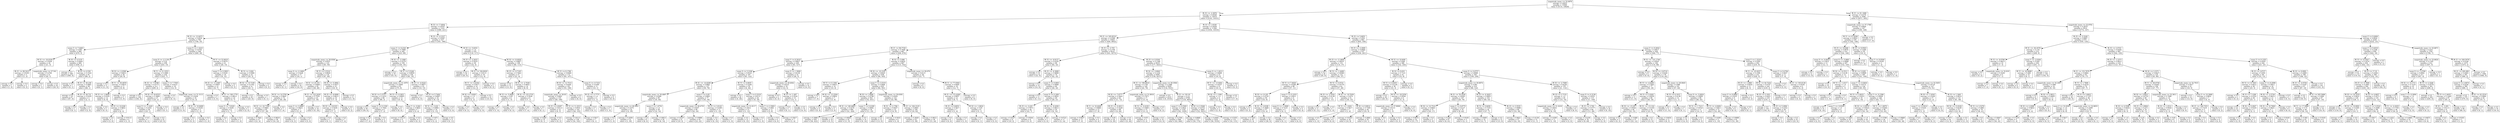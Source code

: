 digraph Tree {
node [shape=box] ;
0 [label="magnitude_mean <= 32.0876\nentropy = 0.9053\nsamples = 15940\nvalue = [5114, 10826]"] ;
1 [label="fft Z2 <= -2.3876\nentropy = 0.6556\nsamples = 12674\nvalue = [2143, 10531]"] ;
0 -> 1 [labeldistance=2.5, labelangle=45, headlabel="True"] ;
2 [label="fft Z2 <= -7.4844\nentropy = 0.6547\nsamples = 1310\nvalue = [1089, 221]"] ;
1 -> 2 ;
3 [label="fft Z2 <= -12.6472\nentropy = 0.2634\nsamples = 783\nvalue = [748, 35]"] ;
2 -> 3 ;
4 [label="mean Z <= 7.4483\nentropy = 0.083\nsamples = 484\nvalue = [479, 5]"] ;
3 -> 4 ;
5 [label="fft Y2 <= -16.0339\nentropy = 0.5436\nsamples = 24\nvalue = [21, 3]"] ;
4 -> 5 ;
6 [label="fft Z1 <= 89.5415\nentropy = 0.9183\nsamples = 3\nvalue = [1, 2]"] ;
5 -> 6 ;
7 [label="entropy = 0.0\nsamples = 1\nvalue = [1, 0]"] ;
6 -> 7 ;
8 [label="entropy = 0.0\nsamples = 2\nvalue = [0, 2]"] ;
6 -> 8 ;
9 [label="magnitude_mean <= 27.541\nentropy = 0.2762\nsamples = 21\nvalue = [20, 1]"] ;
5 -> 9 ;
10 [label="entropy = 0.0\nsamples = 1\nvalue = [0, 1]"] ;
9 -> 10 ;
11 [label="entropy = 0.0\nsamples = 20\nvalue = [20, 0]"] ;
9 -> 11 ;
12 [label="fft X3 <= 4.5155\nentropy = 0.0404\nsamples = 460\nvalue = [458, 2]"] ;
4 -> 12 ;
13 [label="entropy = 0.0\nsamples = 369\nvalue = [369, 0]"] ;
12 -> 13 ;
14 [label="fft X3 <= 4.539\nentropy = 0.1524\nsamples = 91\nvalue = [89, 2]"] ;
12 -> 14 ;
15 [label="entropy = 0.0\nsamples = 1\nvalue = [0, 1]"] ;
14 -> 15 ;
16 [label="fft Z3 <= 36.238\nentropy = 0.0881\nsamples = 90\nvalue = [89, 1]"] ;
14 -> 16 ;
17 [label="entropy = 0.0\nsamples = 87\nvalue = [87, 0]"] ;
16 -> 17 ;
18 [label="fft Z3 <= 38.731\nentropy = 0.9183\nsamples = 3\nvalue = [2, 1]"] ;
16 -> 18 ;
19 [label="entropy = 0.0\nsamples = 1\nvalue = [0, 1]"] ;
18 -> 19 ;
20 [label="entropy = 0.0\nsamples = 2\nvalue = [2, 0]"] ;
18 -> 20 ;
21 [label="mean X <= 1.3223\nentropy = 0.4701\nsamples = 299\nvalue = [269, 30]"] ;
3 -> 21 ;
22 [label="mean X <= -2.1136\nentropy = 0.32\nsamples = 258\nvalue = [243, 15]"] ;
21 -> 22 ;
23 [label="fft X3 <= -2.0589\nentropy = 0.8631\nsamples = 28\nvalue = [20, 8]"] ;
22 -> 23 ;
24 [label="entropy = 0.0\nsamples = 11\nvalue = [11, 0]"] ;
23 -> 24 ;
25 [label="fft Y1 <= 30.4979\nentropy = 0.9975\nsamples = 17\nvalue = [9, 8]"] ;
23 -> 25 ;
26 [label="fft Y2 <= -1.9849\nentropy = 0.9183\nsamples = 12\nvalue = [4, 8]"] ;
25 -> 26 ;
27 [label="entropy = 0.0\nsamples = 5\nvalue = [0, 5]"] ;
26 -> 27 ;
28 [label="fft Z2 <= -8.4166\nentropy = 0.9852\nsamples = 7\nvalue = [4, 3]"] ;
26 -> 28 ;
29 [label="entropy = 0.0\nsamples = 3\nvalue = [3, 0]"] ;
28 -> 29 ;
30 [label="entropy = 0.8113\nsamples = 4\nvalue = [1, 3]"] ;
28 -> 30 ;
31 [label="entropy = 0.0\nsamples = 5\nvalue = [5, 0]"] ;
25 -> 31 ;
32 [label="fft Y1 <= 21.3353\nentropy = 0.1966\nsamples = 230\nvalue = [223, 7]"] ;
22 -> 32 ;
33 [label="fft Z2 <= -7.8796\nentropy = 0.0773\nsamples = 211\nvalue = [209, 2]"] ;
32 -> 33 ;
34 [label="entropy = 0.0\nsamples = 184\nvalue = [184, 0]"] ;
33 -> 34 ;
35 [label="fft X2 <= 18.6535\nentropy = 0.3809\nsamples = 27\nvalue = [25, 2]"] ;
33 -> 35 ;
36 [label="mean X <= -1.1429\nentropy = 0.2352\nsamples = 26\nvalue = [25, 1]"] ;
35 -> 36 ;
37 [label="entropy = 0.0\nsamples = 1\nvalue = [0, 1]"] ;
36 -> 37 ;
38 [label="entropy = 0.0\nsamples = 25\nvalue = [25, 0]"] ;
36 -> 38 ;
39 [label="entropy = 0.0\nsamples = 1\nvalue = [0, 1]"] ;
35 -> 39 ;
40 [label="mean Z <= 7.7505\nentropy = 0.8315\nsamples = 19\nvalue = [14, 5]"] ;
32 -> 40 ;
41 [label="entropy = 0.0\nsamples = 3\nvalue = [0, 3]"] ;
40 -> 41 ;
42 [label="magnitude_mean <= 31.3113\nentropy = 0.5436\nsamples = 16\nvalue = [14, 2]"] ;
40 -> 42 ;
43 [label="entropy = 0.0\nsamples = 13\nvalue = [13, 0]"] ;
42 -> 43 ;
44 [label="fft X1 <= 10.8499\nentropy = 0.9183\nsamples = 3\nvalue = [1, 2]"] ;
42 -> 44 ;
45 [label="entropy = 0.0\nsamples = 2\nvalue = [0, 2]"] ;
44 -> 45 ;
46 [label="entropy = 0.0\nsamples = 1\nvalue = [1, 0]"] ;
44 -> 46 ;
47 [label="fft Y1 <= 22.6616\nentropy = 0.9474\nsamples = 41\nvalue = [26, 15]"] ;
21 -> 47 ;
48 [label="mean Y <= 0.3903\nentropy = 0.9183\nsamples = 18\nvalue = [6, 12]"] ;
47 -> 48 ;
49 [label="fft Z2 <= -11.0387\nentropy = 0.9957\nsamples = 13\nvalue = [6, 7]"] ;
48 -> 49 ;
50 [label="entropy = 0.0\nsamples = 3\nvalue = [3, 0]"] ;
49 -> 50 ;
51 [label="fft Z1 <= 190.1779\nentropy = 0.8813\nsamples = 10\nvalue = [3, 7]"] ;
49 -> 51 ;
52 [label="mean X <= 7.0329\nentropy = 0.5436\nsamples = 8\nvalue = [1, 7]"] ;
51 -> 52 ;
53 [label="entropy = 0.0\nsamples = 7\nvalue = [0, 7]"] ;
52 -> 53 ;
54 [label="entropy = 0.0\nsamples = 1\nvalue = [1, 0]"] ;
52 -> 54 ;
55 [label="entropy = 0.0\nsamples = 2\nvalue = [2, 0]"] ;
51 -> 55 ;
56 [label="entropy = 0.0\nsamples = 5\nvalue = [0, 5]"] ;
48 -> 56 ;
57 [label="fft Y2 <= 3.926\nentropy = 0.5586\nsamples = 23\nvalue = [20, 3]"] ;
47 -> 57 ;
58 [label="fft X2 <= 10.7109\nentropy = 0.2762\nsamples = 21\nvalue = [20, 1]"] ;
57 -> 58 ;
59 [label="entropy = 0.0\nsamples = 20\nvalue = [20, 0]"] ;
58 -> 59 ;
60 [label="entropy = 0.0\nsamples = 1\nvalue = [0, 1]"] ;
58 -> 60 ;
61 [label="entropy = 0.0\nsamples = 2\nvalue = [0, 2]"] ;
57 -> 61 ;
62 [label="fft Z2 <= -4.2327\nentropy = 0.9367\nsamples = 527\nvalue = [341, 186]"] ;
2 -> 62 ;
63 [label="mean Z <= 9.2341\nentropy = 0.7888\nsamples = 292\nvalue = [223, 69]"] ;
62 -> 63 ;
64 [label="magnitude_mean <= 28.9306\nentropy = 0.9551\nsamples = 133\nvalue = [83, 50]"] ;
63 -> 64 ;
65 [label="mean X <= -2.1669\nentropy = 0.3228\nsamples = 17\nvalue = [16, 1]"] ;
64 -> 65 ;
66 [label="entropy = 0.0\nsamples = 1\nvalue = [0, 1]"] ;
65 -> 66 ;
67 [label="entropy = 0.0\nsamples = 16\nvalue = [16, 0]"] ;
65 -> 67 ;
68 [label="fft Y3 <= 5.5516\nentropy = 0.9826\nsamples = 116\nvalue = [67, 49]"] ;
64 -> 68 ;
69 [label="fft X1 <= 25.351\nentropy = 0.9993\nsamples = 95\nvalue = [49, 46]"] ;
68 -> 69 ;
70 [label="fft X1 <= 14.5782\nentropy = 0.9641\nsamples = 72\nvalue = [44, 28]"] ;
69 -> 70 ;
71 [label="fft X1 <= -22.7164\nentropy = 0.9861\nsamples = 65\nvalue = [37, 28]"] ;
70 -> 71 ;
72 [label="entropy = 0.7642\nsamples = 27\nvalue = [21, 6]"] ;
71 -> 72 ;
73 [label="entropy = 0.9819\nsamples = 38\nvalue = [16, 22]"] ;
71 -> 73 ;
74 [label="entropy = 0.0\nsamples = 7\nvalue = [7, 0]"] ;
70 -> 74 ;
75 [label="fft Z1 <= 122.2429\nentropy = 0.7554\nsamples = 23\nvalue = [5, 18]"] ;
69 -> 75 ;
76 [label="mean Z <= 3.4969\nentropy = 0.8631\nsamples = 7\nvalue = [5, 2]"] ;
75 -> 76 ;
77 [label="entropy = 0.0\nsamples = 2\nvalue = [0, 2]"] ;
76 -> 77 ;
78 [label="entropy = 0.0\nsamples = 5\nvalue = [5, 0]"] ;
76 -> 78 ;
79 [label="entropy = 0.0\nsamples = 16\nvalue = [0, 16]"] ;
75 -> 79 ;
80 [label="fft Z2 <= -5.3682\nentropy = 0.5917\nsamples = 21\nvalue = [18, 3]"] ;
68 -> 80 ;
81 [label="fft Z2 <= -6.0998\nentropy = 0.8813\nsamples = 10\nvalue = [7, 3]"] ;
80 -> 81 ;
82 [label="fft X3 <= -9.8193\nentropy = 0.5436\nsamples = 8\nvalue = [7, 1]"] ;
81 -> 82 ;
83 [label="entropy = 0.0\nsamples = 1\nvalue = [0, 1]"] ;
82 -> 83 ;
84 [label="entropy = 0.0\nsamples = 7\nvalue = [7, 0]"] ;
82 -> 84 ;
85 [label="entropy = 0.0\nsamples = 2\nvalue = [0, 2]"] ;
81 -> 85 ;
86 [label="entropy = 0.0\nsamples = 11\nvalue = [11, 0]"] ;
80 -> 86 ;
87 [label="fft X2 <= -3.1089\nentropy = 0.5279\nsamples = 159\nvalue = [140, 19]"] ;
63 -> 87 ;
88 [label="entropy = 0.0\nsamples = 55\nvalue = [55, 0]"] ;
87 -> 88 ;
89 [label="fft Y1 <= 5.5246\nentropy = 0.6859\nsamples = 104\nvalue = [85, 19]"] ;
87 -> 89 ;
90 [label="magnitude_mean <= 31.1879\nentropy = 0.3809\nsamples = 81\nvalue = [75, 6]"] ;
89 -> 90 ;
91 [label="fft X3 <= 5.3753\nentropy = 0.1914\nsamples = 68\nvalue = [66, 2]"] ;
90 -> 91 ;
92 [label="entropy = 0.0\nsamples = 59\nvalue = [59, 0]"] ;
91 -> 92 ;
93 [label="mean X <= 0.1336\nentropy = 0.7642\nsamples = 9\nvalue = [7, 2]"] ;
91 -> 93 ;
94 [label="entropy = 0.0\nsamples = 7\nvalue = [7, 0]"] ;
93 -> 94 ;
95 [label="entropy = 0.0\nsamples = 2\nvalue = [0, 2]"] ;
93 -> 95 ;
96 [label="fft Y3 <= -0.3831\nentropy = 0.8905\nsamples = 13\nvalue = [9, 4]"] ;
90 -> 96 ;
97 [label="entropy = 0.0\nsamples = 6\nvalue = [6, 0]"] ;
96 -> 97 ;
98 [label="mean Y <= -0.841\nentropy = 0.9852\nsamples = 7\nvalue = [3, 4]"] ;
96 -> 98 ;
99 [label="entropy = 0.8113\nsamples = 4\nvalue = [3, 1]"] ;
98 -> 99 ;
100 [label="entropy = 0.0\nsamples = 3\nvalue = [0, 3]"] ;
98 -> 100 ;
101 [label="fft Z3 <= -4.0225\nentropy = 0.9877\nsamples = 23\nvalue = [10, 13]"] ;
89 -> 101 ;
102 [label="entropy = 0.0\nsamples = 4\nvalue = [4, 0]"] ;
101 -> 102 ;
103 [label="fft Z3 <= 5.7409\nentropy = 0.8997\nsamples = 19\nvalue = [6, 13]"] ;
101 -> 103 ;
104 [label="fft Y2 <= -3.422\nentropy = 0.6962\nsamples = 16\nvalue = [3, 13]"] ;
103 -> 104 ;
105 [label="entropy = 0.971\nsamples = 5\nvalue = [3, 2]"] ;
104 -> 105 ;
106 [label="entropy = 0.0\nsamples = 11\nvalue = [0, 11]"] ;
104 -> 106 ;
107 [label="entropy = 0.0\nsamples = 3\nvalue = [3, 0]"] ;
103 -> 107 ;
108 [label="fft X3 <= -5.8252\nentropy = 1.0\nsamples = 235\nvalue = [118, 117]"] ;
62 -> 108 ;
109 [label="fft Z3 <= -2.2633\nentropy = 0.5033\nsamples = 36\nvalue = [32, 4]"] ;
108 -> 109 ;
110 [label="entropy = 0.0\nsamples = 20\nvalue = [20, 0]"] ;
109 -> 110 ;
111 [label="fft Z1 <= 194.8029\nentropy = 0.8113\nsamples = 16\nvalue = [12, 4]"] ;
109 -> 111 ;
112 [label="fft Y1 <= -5.6164\nentropy = 0.5917\nsamples = 14\nvalue = [12, 2]"] ;
111 -> 112 ;
113 [label="fft X2 <= 5.9283\nentropy = 1.0\nsamples = 4\nvalue = [2, 2]"] ;
112 -> 113 ;
114 [label="entropy = 0.0\nsamples = 2\nvalue = [0, 2]"] ;
113 -> 114 ;
115 [label="entropy = 0.0\nsamples = 2\nvalue = [2, 0]"] ;
113 -> 115 ;
116 [label="entropy = 0.0\nsamples = 10\nvalue = [10, 0]"] ;
112 -> 116 ;
117 [label="entropy = 0.0\nsamples = 2\nvalue = [0, 2]"] ;
111 -> 117 ;
118 [label="fft X2 <= -8.4926\nentropy = 0.9867\nsamples = 199\nvalue = [86, 113]"] ;
108 -> 118 ;
119 [label="fft Z3 <= -0.7165\nentropy = 0.7642\nsamples = 27\nvalue = [21, 6]"] ;
118 -> 119 ;
120 [label="entropy = 0.0\nsamples = 13\nvalue = [13, 0]"] ;
119 -> 120 ;
121 [label="fft X1 <= -2.7038\nentropy = 0.9852\nsamples = 14\nvalue = [8, 6]"] ;
119 -> 121 ;
122 [label="fft Y3 <= -5.4846\nentropy = 0.65\nsamples = 6\nvalue = [1, 5]"] ;
121 -> 122 ;
123 [label="entropy = 0.0\nsamples = 1\nvalue = [1, 0]"] ;
122 -> 123 ;
124 [label="entropy = 0.0\nsamples = 5\nvalue = [0, 5]"] ;
122 -> 124 ;
125 [label="fft X1 <= 125.2735\nentropy = 0.5436\nsamples = 8\nvalue = [7, 1]"] ;
121 -> 125 ;
126 [label="entropy = 0.0\nsamples = 7\nvalue = [7, 0]"] ;
125 -> 126 ;
127 [label="entropy = 0.0\nsamples = 1\nvalue = [0, 1]"] ;
125 -> 127 ;
128 [label="fft Y3 <= 8.1788\nentropy = 0.9566\nsamples = 172\nvalue = [65, 107]"] ;
118 -> 128 ;
129 [label="fft X3 <= 12.7514\nentropy = 0.9264\nsamples = 161\nvalue = [55, 106]"] ;
128 -> 129 ;
130 [label="magnitude_mean <= 28.83\nentropy = 0.9001\nsamples = 155\nvalue = [49, 106]"] ;
129 -> 130 ;
131 [label="fft Z3 <= 4.8287\nentropy = 0.8113\nsamples = 12\nvalue = [9, 3]"] ;
130 -> 131 ;
132 [label="entropy = 0.469\nsamples = 10\nvalue = [9, 1]"] ;
131 -> 132 ;
133 [label="entropy = 0.0\nsamples = 2\nvalue = [0, 2]"] ;
131 -> 133 ;
134 [label="fft Y2 <= 11.2515\nentropy = 0.8551\nsamples = 143\nvalue = [40, 103]"] ;
130 -> 134 ;
135 [label="entropy = 0.8113\nsamples = 136\nvalue = [34, 102]"] ;
134 -> 135 ;
136 [label="entropy = 0.5917\nsamples = 7\nvalue = [6, 1]"] ;
134 -> 136 ;
137 [label="entropy = 0.0\nsamples = 6\nvalue = [6, 0]"] ;
129 -> 137 ;
138 [label="mean X <= -0.7231\nentropy = 0.4395\nsamples = 11\nvalue = [10, 1]"] ;
128 -> 138 ;
139 [label="fft Z2 <= -2.7775\nentropy = 1.0\nsamples = 2\nvalue = [1, 1]"] ;
138 -> 139 ;
140 [label="entropy = 0.0\nsamples = 1\nvalue = [0, 1]"] ;
139 -> 140 ;
141 [label="entropy = 0.0\nsamples = 1\nvalue = [1, 0]"] ;
139 -> 141 ;
142 [label="entropy = 0.0\nsamples = 9\nvalue = [9, 0]"] ;
138 -> 142 ;
143 [label="fft Z2 <= 1.6339\nentropy = 0.4456\nsamples = 11364\nvalue = [1054, 10310]"] ;
1 -> 143 ;
144 [label="fft Z1 <= 185.8518\nentropy = 0.2566\nsamples = 10401\nvalue = [449, 9952]"] ;
143 -> 144 ;
145 [label="fft Z1 <= 96.7729\nentropy = 0.7858\nsamples = 887\nvalue = [208, 679]"] ;
144 -> 145 ;
146 [label="mean Y <= 6.3019\nentropy = 0.9827\nsamples = 220\nvalue = [93, 127]"] ;
145 -> 146 ;
147 [label="mean X <= 5.3186\nentropy = 0.9319\nsamples = 187\nvalue = [65, 122]"] ;
146 -> 147 ;
148 [label="fft X1 <= -14.6208\nentropy = 0.9861\nsamples = 137\nvalue = [59, 78]"] ;
147 -> 148 ;
149 [label="magnitude_mean <= 30.4897\nentropy = 0.8366\nsamples = 60\nvalue = [16, 44]"] ;
148 -> 149 ;
150 [label="magnitude_mean <= 28.3921\nentropy = 0.3373\nsamples = 32\nvalue = [2, 30]"] ;
149 -> 150 ;
151 [label="entropy = 0.0\nsamples = 1\nvalue = [1, 0]"] ;
150 -> 151 ;
152 [label="entropy = 0.2056\nsamples = 31\nvalue = [1, 30]"] ;
150 -> 152 ;
153 [label="mean Z <= 1.6752\nentropy = 1.0\nsamples = 28\nvalue = [14, 14]"] ;
149 -> 153 ;
154 [label="entropy = 0.0\nsamples = 8\nvalue = [8, 0]"] ;
153 -> 154 ;
155 [label="entropy = 0.8813\nsamples = 20\nvalue = [6, 14]"] ;
153 -> 155 ;
156 [label="mean Y <= 0.65\nentropy = 0.9901\nsamples = 77\nvalue = [43, 34]"] ;
148 -> 156 ;
157 [label="magnitude_mean <= 29.4755\nentropy = 0.9457\nsamples = 66\nvalue = [42, 24]"] ;
156 -> 157 ;
158 [label="entropy = 0.4537\nsamples = 21\nvalue = [19, 2]"] ;
157 -> 158 ;
159 [label="entropy = 0.9996\nsamples = 45\nvalue = [23, 22]"] ;
157 -> 159 ;
160 [label="fft Z3 <= 3.6143\nentropy = 0.4395\nsamples = 11\nvalue = [1, 10]"] ;
156 -> 160 ;
161 [label="entropy = 0.0\nsamples = 10\nvalue = [0, 10]"] ;
160 -> 161 ;
162 [label="entropy = 0.0\nsamples = 1\nvalue = [1, 0]"] ;
160 -> 162 ;
163 [label="fft Y3 <= 0.0935\nentropy = 0.5294\nsamples = 50\nvalue = [6, 44]"] ;
147 -> 163 ;
164 [label="entropy = 0.0\nsamples = 26\nvalue = [0, 26]"] ;
163 -> 164 ;
165 [label="mean Y <= 0.3218\nentropy = 0.8113\nsamples = 24\nvalue = [6, 18]"] ;
163 -> 165 ;
166 [label="magnitude_mean <= 31.8117\nentropy = 0.3912\nsamples = 13\nvalue = [1, 12]"] ;
165 -> 166 ;
167 [label="entropy = 0.0\nsamples = 12\nvalue = [0, 12]"] ;
166 -> 167 ;
168 [label="entropy = 0.0\nsamples = 1\nvalue = [1, 0]"] ;
166 -> 168 ;
169 [label="mean Y <= 2.5963\nentropy = 0.994\nsamples = 11\nvalue = [5, 6]"] ;
165 -> 169 ;
170 [label="entropy = 0.0\nsamples = 4\nvalue = [4, 0]"] ;
169 -> 170 ;
171 [label="entropy = 0.5917\nsamples = 7\nvalue = [1, 6]"] ;
169 -> 171 ;
172 [label="mean X <= 1.5606\nentropy = 0.6136\nsamples = 33\nvalue = [28, 5]"] ;
146 -> 172 ;
173 [label="magnitude_mean <= 29.4042\nentropy = 0.8315\nsamples = 19\nvalue = [14, 5]"] ;
172 -> 173 ;
174 [label="entropy = 0.0\nsamples = 4\nvalue = [0, 4]"] ;
173 -> 174 ;
175 [label="fft Z3 <= -1.497\nentropy = 0.3534\nsamples = 15\nvalue = [14, 1]"] ;
173 -> 175 ;
176 [label="entropy = 0.0\nsamples = 1\nvalue = [0, 1]"] ;
175 -> 176 ;
177 [label="entropy = 0.0\nsamples = 14\nvalue = [14, 0]"] ;
175 -> 177 ;
178 [label="entropy = 0.0\nsamples = 14\nvalue = [14, 0]"] ;
172 -> 178 ;
179 [label="fft X2 <= 5.098\nentropy = 0.6632\nsamples = 667\nvalue = [115, 552]"] ;
145 -> 179 ;
180 [label="fft X2 <= -10.3181\nentropy = 0.6025\nsamples = 639\nvalue = [94, 545]"] ;
179 -> 180 ;
181 [label="fft Y3 <= 0.1364\nentropy = 0.8631\nsamples = 14\nvalue = [10, 4]"] ;
180 -> 181 ;
182 [label="entropy = 0.0\nsamples = 7\nvalue = [7, 0]"] ;
181 -> 182 ;
183 [label="fft X2 <= -13.2504\nentropy = 0.9852\nsamples = 7\nvalue = [3, 4]"] ;
181 -> 183 ;
184 [label="entropy = 0.0\nsamples = 4\nvalue = [0, 4]"] ;
183 -> 184 ;
185 [label="entropy = 0.0\nsamples = 3\nvalue = [3, 0]"] ;
183 -> 185 ;
186 [label="mean Y <= 3.5319\nentropy = 0.5694\nsamples = 625\nvalue = [84, 541]"] ;
180 -> 186 ;
187 [label="fft X3 <= 1.8066\nentropy = 0.4796\nsamples = 503\nvalue = [52, 451]"] ;
186 -> 187 ;
188 [label="fft X1 <= 148.4665\nentropy = 0.4278\nsamples = 469\nvalue = [41, 428]"] ;
187 -> 188 ;
189 [label="entropy = 0.3966\nsamples = 459\nvalue = [36, 423]"] ;
188 -> 189 ;
190 [label="entropy = 1.0\nsamples = 10\nvalue = [5, 5]"] ;
188 -> 190 ;
191 [label="mean Y <= 0.4189\nentropy = 0.9082\nsamples = 34\nvalue = [11, 23]"] ;
187 -> 191 ;
192 [label="entropy = 0.9928\nsamples = 20\nvalue = [11, 9]"] ;
191 -> 192 ;
193 [label="entropy = 0.0\nsamples = 14\nvalue = [0, 14]"] ;
191 -> 193 ;
194 [label="magnitude_mean <= 29.6393\nentropy = 0.8302\nsamples = 122\nvalue = [32, 90]"] ;
186 -> 194 ;
195 [label="fft X1 <= 2.1766\nentropy = 0.9457\nsamples = 22\nvalue = [14, 8]"] ;
194 -> 195 ;
196 [label="entropy = 0.0\nsamples = 13\nvalue = [13, 0]"] ;
195 -> 196 ;
197 [label="entropy = 0.5033\nsamples = 9\nvalue = [1, 8]"] ;
195 -> 197 ;
198 [label="fft Z1 <= 164.3125\nentropy = 0.6801\nsamples = 100\nvalue = [18, 82]"] ;
194 -> 198 ;
199 [label="entropy = 0.2829\nsamples = 61\nvalue = [3, 58]"] ;
198 -> 199 ;
200 [label="entropy = 0.9612\nsamples = 39\nvalue = [15, 24]"] ;
198 -> 200 ;
201 [label="magnitude_mean <= 29.478\nentropy = 0.8113\nsamples = 28\nvalue = [21, 7]"] ;
179 -> 201 ;
202 [label="entropy = 0.0\nsamples = 9\nvalue = [9, 0]"] ;
201 -> 202 ;
203 [label="fft Y1 <= 77.9383\nentropy = 0.9495\nsamples = 19\nvalue = [12, 7]"] ;
201 -> 203 ;
204 [label="fft Z1 <= 172.4269\nentropy = 0.9957\nsamples = 13\nvalue = [6, 7]"] ;
203 -> 204 ;
205 [label="fft Z3 <= 9.6653\nentropy = 0.5917\nsamples = 7\nvalue = [1, 6]"] ;
204 -> 205 ;
206 [label="entropy = 0.0\nsamples = 6\nvalue = [0, 6]"] ;
205 -> 206 ;
207 [label="entropy = 0.0\nsamples = 1\nvalue = [1, 0]"] ;
205 -> 207 ;
208 [label="fft X3 <= -1.8632\nentropy = 0.65\nsamples = 6\nvalue = [5, 1]"] ;
204 -> 208 ;
209 [label="entropy = 0.0\nsamples = 1\nvalue = [0, 1]"] ;
208 -> 209 ;
210 [label="entropy = 0.0\nsamples = 5\nvalue = [5, 0]"] ;
208 -> 210 ;
211 [label="entropy = 0.0\nsamples = 6\nvalue = [6, 0]"] ;
203 -> 211 ;
212 [label="fft Z3 <= -2.755\nentropy = 0.1704\nsamples = 9514\nvalue = [241, 9273]"] ;
144 -> 212 ;
213 [label="fft Y2 <= -6.9127\nentropy = 0.9183\nsamples = 96\nvalue = [64, 32]"] ;
212 -> 213 ;
214 [label="entropy = 0.0\nsamples = 22\nvalue = [22, 0]"] ;
213 -> 214 ;
215 [label="fft Z3 <= -6.3668\nentropy = 0.9868\nsamples = 74\nvalue = [42, 32]"] ;
213 -> 215 ;
216 [label="entropy = 0.0\nsamples = 14\nvalue = [14, 0]"] ;
215 -> 216 ;
217 [label="mean Z <= 9.4601\nentropy = 0.9968\nsamples = 60\nvalue = [28, 32]"] ;
215 -> 217 ;
218 [label="entropy = 0.0\nsamples = 11\nvalue = [0, 11]"] ;
217 -> 218 ;
219 [label="mean X <= 0.1891\nentropy = 0.9852\nsamples = 49\nvalue = [28, 21]"] ;
217 -> 219 ;
220 [label="fft Z3 <= -3.225\nentropy = 0.7973\nsamples = 29\nvalue = [22, 7]"] ;
219 -> 220 ;
221 [label="entropy = 0.4537\nsamples = 21\nvalue = [19, 2]"] ;
220 -> 221 ;
222 [label="entropy = 0.9544\nsamples = 8\nvalue = [3, 5]"] ;
220 -> 222 ;
223 [label="fft X2 <= -9.2456\nentropy = 0.8813\nsamples = 20\nvalue = [6, 14]"] ;
219 -> 223 ;
224 [label="entropy = 0.0\nsamples = 3\nvalue = [3, 0]"] ;
223 -> 224 ;
225 [label="entropy = 0.6723\nsamples = 17\nvalue = [3, 14]"] ;
223 -> 225 ;
226 [label="fft Z3 <= 4.0344\nentropy = 0.1346\nsamples = 9418\nvalue = [177, 9241]"] ;
212 -> 226 ;
227 [label="fft X2 <= -3.6943\nentropy = 0.1232\nsamples = 9395\nvalue = [158, 9237]"] ;
226 -> 227 ;
228 [label="fft Z1 <= 199.9916\nentropy = 0.795\nsamples = 100\nvalue = [24, 76]"] ;
227 -> 228 ;
229 [label="fft X2 <= -7.8777\nentropy = 0.5643\nsamples = 83\nvalue = [11, 72]"] ;
228 -> 229 ;
230 [label="fft Y1 <= 10.4446\nentropy = 0.9968\nsamples = 15\nvalue = [7, 8]"] ;
229 -> 230 ;
231 [label="entropy = 0.9457\nsamples = 11\nvalue = [7, 4]"] ;
230 -> 231 ;
232 [label="entropy = 0.0\nsamples = 4\nvalue = [0, 4]"] ;
230 -> 232 ;
233 [label="fft Z3 <= -0.2813\nentropy = 0.3228\nsamples = 68\nvalue = [4, 64]"] ;
229 -> 233 ;
234 [label="entropy = 0.65\nsamples = 24\nvalue = [4, 20]"] ;
233 -> 234 ;
235 [label="entropy = 0.0\nsamples = 44\nvalue = [0, 44]"] ;
233 -> 235 ;
236 [label="magnitude_mean <= 31.8916\nentropy = 0.7871\nsamples = 17\nvalue = [13, 4]"] ;
228 -> 236 ;
237 [label="fft Y2 <= -0.4183\nentropy = 0.5665\nsamples = 15\nvalue = [13, 2]"] ;
236 -> 237 ;
238 [label="entropy = 0.971\nsamples = 5\nvalue = [3, 2]"] ;
237 -> 238 ;
239 [label="entropy = 0.0\nsamples = 10\nvalue = [10, 0]"] ;
237 -> 239 ;
240 [label="entropy = 0.0\nsamples = 2\nvalue = [0, 2]"] ;
236 -> 240 ;
241 [label="magnitude_mean <= 29.3564\nentropy = 0.1088\nsamples = 9295\nvalue = [134, 9161]"] ;
227 -> 241 ;
242 [label="entropy = 0.0\nsamples = 2510\nvalue = [0, 2510]"] ;
241 -> 242 ;
243 [label="fft Z1 <= 191.81\nentropy = 0.14\nsamples = 6785\nvalue = [134, 6651]"] ;
241 -> 243 ;
244 [label="mean Z <= 9.5565\nentropy = 0.3822\nsamples = 1102\nvalue = [82, 1020]"] ;
243 -> 244 ;
245 [label="entropy = 0.2794\nsamples = 889\nvalue = [43, 846]"] ;
244 -> 245 ;
246 [label="entropy = 0.6868\nsamples = 213\nvalue = [39, 174]"] ;
244 -> 246 ;
247 [label="fft X2 <= 2.5046\nentropy = 0.0751\nsamples = 5683\nvalue = [52, 5631]"] ;
243 -> 247 ;
248 [label="entropy = 0.0565\nsamples = 5552\nvalue = [36, 5516]"] ;
247 -> 248 ;
249 [label="entropy = 0.5355\nsamples = 131\nvalue = [16, 115]"] ;
247 -> 249 ;
250 [label="mean X <= 1.4013\nentropy = 0.6666\nsamples = 23\nvalue = [19, 4]"] ;
226 -> 250 ;
251 [label="fft Y1 <= -13.9281\nentropy = 0.4537\nsamples = 21\nvalue = [19, 2]"] ;
250 -> 251 ;
252 [label="fft X2 <= 1.1306\nentropy = 1.0\nsamples = 4\nvalue = [2, 2]"] ;
251 -> 252 ;
253 [label="entropy = 0.0\nsamples = 2\nvalue = [2, 0]"] ;
252 -> 253 ;
254 [label="entropy = 0.0\nsamples = 2\nvalue = [0, 2]"] ;
252 -> 254 ;
255 [label="entropy = 0.0\nsamples = 17\nvalue = [17, 0]"] ;
251 -> 255 ;
256 [label="entropy = 0.0\nsamples = 2\nvalue = [0, 2]"] ;
250 -> 256 ;
257 [label="fft Z2 <= 5.6653\nentropy = 0.952\nsamples = 963\nvalue = [605, 358]"] ;
143 -> 257 ;
258 [label="fft Z3 <= -2.2909\nentropy = 0.9984\nsamples = 537\nvalue = [256, 281]"] ;
257 -> 258 ;
259 [label="fft Z3 <= -11.6604\nentropy = 0.8033\nsamples = 151\nvalue = [114, 37]"] ;
258 -> 259 ;
260 [label="entropy = 0.0\nsamples = 20\nvalue = [20, 0]"] ;
259 -> 260 ;
261 [label="fft Y2 <= -1.4498\nentropy = 0.8588\nsamples = 131\nvalue = [94, 37]"] ;
259 -> 261 ;
262 [label="fft Y3 <= 7.4629\nentropy = 0.6385\nsamples = 68\nvalue = [57, 11]"] ;
261 -> 262 ;
263 [label="fft X3 <= -9.193\nentropy = 0.4743\nsamples = 59\nvalue = [53, 6]"] ;
262 -> 263 ;
264 [label="entropy = 0.0\nsamples = 2\nvalue = [0, 2]"] ;
263 -> 264 ;
265 [label="fft Z2 <= 2.8188\nentropy = 0.3666\nsamples = 57\nvalue = [53, 4]"] ;
263 -> 265 ;
266 [label="entropy = 0.7425\nsamples = 19\nvalue = [15, 4]"] ;
265 -> 266 ;
267 [label="entropy = 0.0\nsamples = 38\nvalue = [38, 0]"] ;
265 -> 267 ;
268 [label="mean Y <= 0.1033\nentropy = 0.9911\nsamples = 9\nvalue = [4, 5]"] ;
262 -> 268 ;
269 [label="mean X <= -1.3068\nentropy = 0.7219\nsamples = 5\nvalue = [4, 1]"] ;
268 -> 269 ;
270 [label="entropy = 0.0\nsamples = 1\nvalue = [0, 1]"] ;
269 -> 270 ;
271 [label="entropy = 0.0\nsamples = 4\nvalue = [4, 0]"] ;
269 -> 271 ;
272 [label="entropy = 0.0\nsamples = 4\nvalue = [0, 4]"] ;
268 -> 272 ;
273 [label="fft Y2 <= 0.0731\nentropy = 0.9779\nsamples = 63\nvalue = [37, 26]"] ;
261 -> 273 ;
274 [label="fft Z3 <= -2.5554\nentropy = 0.4138\nsamples = 12\nvalue = [1, 11]"] ;
273 -> 274 ;
275 [label="entropy = 0.0\nsamples = 11\nvalue = [0, 11]"] ;
274 -> 275 ;
276 [label="entropy = 0.0\nsamples = 1\nvalue = [1, 0]"] ;
274 -> 276 ;
277 [label="fft X1 <= -19.7639\nentropy = 0.874\nsamples = 51\nvalue = [36, 15]"] ;
273 -> 277 ;
278 [label="fft Y2 <= 1.0261\nentropy = 0.5917\nsamples = 7\nvalue = [1, 6]"] ;
277 -> 278 ;
279 [label="entropy = 0.0\nsamples = 1\nvalue = [1, 0]"] ;
278 -> 279 ;
280 [label="entropy = 0.0\nsamples = 6\nvalue = [0, 6]"] ;
278 -> 280 ;
281 [label="fft X2 <= 0.9914\nentropy = 0.7309\nsamples = 44\nvalue = [35, 9]"] ;
277 -> 281 ;
282 [label="entropy = 0.9183\nsamples = 24\nvalue = [16, 8]"] ;
281 -> 282 ;
283 [label="entropy = 0.2864\nsamples = 20\nvalue = [19, 1]"] ;
281 -> 283 ;
284 [label="fft Y2 <= -8.4408\nentropy = 0.949\nsamples = 386\nvalue = [142, 244]"] ;
258 -> 284 ;
285 [label="fft X3 <= 8.633\nentropy = 0.7121\nsamples = 41\nvalue = [33, 8]"] ;
284 -> 285 ;
286 [label="fft Y3 <= 4.6455\nentropy = 0.4138\nsamples = 36\nvalue = [33, 3]"] ;
285 -> 286 ;
287 [label="entropy = 0.0\nsamples = 28\nvalue = [28, 0]"] ;
286 -> 287 ;
288 [label="fft Y2 <= -18.5256\nentropy = 0.9544\nsamples = 8\nvalue = [5, 3]"] ;
286 -> 288 ;
289 [label="magnitude_mean <= 27.9008\nentropy = 0.8113\nsamples = 4\nvalue = [1, 3]"] ;
288 -> 289 ;
290 [label="entropy = 0.0\nsamples = 1\nvalue = [1, 0]"] ;
289 -> 290 ;
291 [label="entropy = 0.0\nsamples = 3\nvalue = [0, 3]"] ;
289 -> 291 ;
292 [label="entropy = 0.0\nsamples = 4\nvalue = [4, 0]"] ;
288 -> 292 ;
293 [label="entropy = 0.0\nsamples = 5\nvalue = [0, 5]"] ;
285 -> 293 ;
294 [label="mean X <= 0.6757\nentropy = 0.8999\nsamples = 345\nvalue = [109, 236]"] ;
284 -> 294 ;
295 [label="magnitude_mean <= 30.6874\nentropy = 0.981\nsamples = 210\nvalue = [88, 122]"] ;
294 -> 295 ;
296 [label="fft Z1 <= 76.5436\nentropy = 0.8293\nsamples = 107\nvalue = [28, 79]"] ;
295 -> 296 ;
297 [label="fft X2 <= 10.7514\nentropy = 0.9953\nsamples = 37\nvalue = [20, 17]"] ;
296 -> 297 ;
298 [label="entropy = 0.9972\nsamples = 32\nvalue = [15, 17]"] ;
297 -> 298 ;
299 [label="entropy = 0.0\nsamples = 5\nvalue = [5, 0]"] ;
297 -> 299 ;
300 [label="mean Z <= 9.8775\nentropy = 0.5127\nsamples = 70\nvalue = [8, 62]"] ;
296 -> 300 ;
301 [label="entropy = 0.435\nsamples = 67\nvalue = [6, 61]"] ;
300 -> 301 ;
302 [label="entropy = 0.9183\nsamples = 3\nvalue = [2, 1]"] ;
300 -> 302 ;
303 [label="fft Z3 <= -0.3625\nentropy = 0.9803\nsamples = 103\nvalue = [60, 43]"] ;
295 -> 303 ;
304 [label="fft Y2 <= 0.6459\nentropy = 0.7335\nsamples = 34\nvalue = [27, 7]"] ;
303 -> 304 ;
305 [label="entropy = 0.9495\nsamples = 19\nvalue = [12, 7]"] ;
304 -> 305 ;
306 [label="entropy = 0.0\nsamples = 15\nvalue = [15, 0]"] ;
304 -> 306 ;
307 [label="fft Z3 <= 3.5535\nentropy = 0.9986\nsamples = 69\nvalue = [33, 36]"] ;
303 -> 307 ;
308 [label="entropy = 0.9621\nsamples = 57\nvalue = [22, 35]"] ;
307 -> 308 ;
309 [label="entropy = 0.4138\nsamples = 12\nvalue = [11, 1]"] ;
307 -> 309 ;
310 [label="fft X3 <= -2.7089\nentropy = 0.6236\nsamples = 135\nvalue = [21, 114]"] ;
294 -> 310 ;
311 [label="fft Z3 <= 2.7152\nentropy = 1.0\nsamples = 20\nvalue = [10, 10]"] ;
310 -> 311 ;
312 [label="magnitude_mean <= 31.3218\nentropy = 0.8631\nsamples = 14\nvalue = [4, 10]"] ;
311 -> 312 ;
313 [label="entropy = 0.4395\nsamples = 11\nvalue = [1, 10]"] ;
312 -> 313 ;
314 [label="entropy = 0.0\nsamples = 3\nvalue = [3, 0]"] ;
312 -> 314 ;
315 [label="entropy = 0.0\nsamples = 6\nvalue = [6, 0]"] ;
311 -> 315 ;
316 [label="mean X <= 4.3136\nentropy = 0.4551\nsamples = 115\nvalue = [11, 104]"] ;
310 -> 316 ;
317 [label="fft Z3 <= 3.793\nentropy = 0.5777\nsamples = 80\nvalue = [11, 69]"] ;
316 -> 317 ;
318 [label="entropy = 0.5159\nsamples = 78\nvalue = [9, 69]"] ;
317 -> 318 ;
319 [label="entropy = 0.0\nsamples = 2\nvalue = [2, 0]"] ;
317 -> 319 ;
320 [label="entropy = 0.0\nsamples = 35\nvalue = [0, 35]"] ;
316 -> 320 ;
321 [label="mean Z <= 9.2832\nentropy = 0.6817\nsamples = 426\nvalue = [349, 77]"] ;
257 -> 321 ;
322 [label="fft X1 <= -141.1746\nentropy = 0.9503\nsamples = 184\nvalue = [116, 68]"] ;
321 -> 322 ;
323 [label="entropy = 0.0\nsamples = 6\nvalue = [0, 6]"] ;
322 -> 323 ;
324 [label="fft X3 <= -0.8716\nentropy = 0.9326\nsamples = 178\nvalue = [116, 62]"] ;
322 -> 324 ;
325 [label="fft Y3 <= -4.0285\nentropy = 0.7845\nsamples = 77\nvalue = [59, 18]"] ;
324 -> 325 ;
326 [label="entropy = 0.0\nsamples = 11\nvalue = [11, 0]"] ;
325 -> 326 ;
327 [label="fft Y3 <= 5.0262\nentropy = 0.8454\nsamples = 66\nvalue = [48, 18]"] ;
325 -> 327 ;
328 [label="fft X3 <= -15.297\nentropy = 0.9544\nsamples = 40\nvalue = [25, 15]"] ;
327 -> 328 ;
329 [label="entropy = 0.0\nsamples = 3\nvalue = [0, 3]"] ;
328 -> 329 ;
330 [label="entropy = 0.909\nsamples = 37\nvalue = [25, 12]"] ;
328 -> 330 ;
331 [label="fft X1 <= -13.134\nentropy = 0.5159\nsamples = 26\nvalue = [23, 3]"] ;
327 -> 331 ;
332 [label="entropy = 0.0\nsamples = 15\nvalue = [15, 0]"] ;
331 -> 332 ;
333 [label="entropy = 0.8454\nsamples = 11\nvalue = [8, 3]"] ;
331 -> 333 ;
334 [label="magnitude_mean <= 29.0645\nentropy = 0.988\nsamples = 101\nvalue = [57, 44]"] ;
324 -> 334 ;
335 [label="fft Y3 <= 6.1915\nentropy = 0.4138\nsamples = 12\nvalue = [11, 1]"] ;
334 -> 335 ;
336 [label="entropy = 0.0\nsamples = 11\nvalue = [11, 0]"] ;
335 -> 336 ;
337 [label="entropy = 0.0\nsamples = 1\nvalue = [0, 1]"] ;
335 -> 337 ;
338 [label="mean X <= -3.0824\nentropy = 0.9992\nsamples = 89\nvalue = [46, 43]"] ;
334 -> 338 ;
339 [label="fft Y2 <= 1.7213\nentropy = 0.6723\nsamples = 17\nvalue = [14, 3]"] ;
338 -> 339 ;
340 [label="entropy = 0.0\nsamples = 14\nvalue = [14, 0]"] ;
339 -> 340 ;
341 [label="entropy = 0.0\nsamples = 3\nvalue = [0, 3]"] ;
339 -> 341 ;
342 [label="fft Y3 <= -4.8492\nentropy = 0.9911\nsamples = 72\nvalue = [32, 40]"] ;
338 -> 342 ;
343 [label="entropy = 0.4395\nsamples = 11\nvalue = [1, 10]"] ;
342 -> 343 ;
344 [label="entropy = 0.9998\nsamples = 61\nvalue = [31, 30]"] ;
342 -> 344 ;
345 [label="mean Y <= 1.3216\nentropy = 0.2293\nsamples = 242\nvalue = [233, 9]"] ;
321 -> 345 ;
346 [label="fft Y1 <= -25.9257\nentropy = 0.1506\nsamples = 231\nvalue = [226, 5]"] ;
345 -> 346 ;
347 [label="fft Z3 <= -1.6881\nentropy = 0.8454\nsamples = 11\nvalue = [8, 3]"] ;
346 -> 347 ;
348 [label="mean Z <= 9.9982\nentropy = 0.5033\nsamples = 9\nvalue = [8, 1]"] ;
347 -> 348 ;
349 [label="entropy = 0.0\nsamples = 8\nvalue = [8, 0]"] ;
348 -> 349 ;
350 [label="entropy = 0.0\nsamples = 1\nvalue = [0, 1]"] ;
348 -> 350 ;
351 [label="entropy = 0.0\nsamples = 2\nvalue = [0, 2]"] ;
347 -> 351 ;
352 [label="fft X1 <= 44.7224\nentropy = 0.0747\nsamples = 220\nvalue = [218, 2]"] ;
346 -> 352 ;
353 [label="fft Z3 <= 5.1921\nentropy = 0.0421\nsamples = 219\nvalue = [218, 1]"] ;
352 -> 353 ;
354 [label="entropy = 0.0\nsamples = 193\nvalue = [193, 0]"] ;
353 -> 354 ;
355 [label="fft Z3 <= 5.2994\nentropy = 0.2352\nsamples = 26\nvalue = [25, 1]"] ;
353 -> 355 ;
356 [label="entropy = 0.0\nsamples = 1\nvalue = [0, 1]"] ;
355 -> 356 ;
357 [label="entropy = 0.0\nsamples = 25\nvalue = [25, 0]"] ;
355 -> 357 ;
358 [label="entropy = 0.0\nsamples = 1\nvalue = [0, 1]"] ;
352 -> 358 ;
359 [label="mean Z <= 9.4794\nentropy = 0.9457\nsamples = 11\nvalue = [7, 4]"] ;
345 -> 359 ;
360 [label="entropy = 0.0\nsamples = 5\nvalue = [5, 0]"] ;
359 -> 360 ;
361 [label="fft Z1 <= 193.6136\nentropy = 0.9183\nsamples = 6\nvalue = [2, 4]"] ;
359 -> 361 ;
362 [label="entropy = 0.0\nsamples = 4\nvalue = [0, 4]"] ;
361 -> 362 ;
363 [label="entropy = 0.0\nsamples = 2\nvalue = [2, 0]"] ;
361 -> 363 ;
364 [label="fft Z1 <= 81.1698\nentropy = 0.4376\nsamples = 3266\nvalue = [2971, 295]"] ;
0 -> 364 [labeldistance=2.5, labelangle=-45, headlabel="False"] ;
365 [label="magnitude_mean <= 37.1788\nentropy = 0.9844\nsamples = 347\nvalue = [199, 148]"] ;
364 -> 365 ;
366 [label="fft Y1 <= 47.8206\nentropy = 0.9923\nsamples = 330\nvalue = [182, 148]"] ;
365 -> 366 ;
367 [label="fft Z3 <= -9.8366\nentropy = 0.9976\nsamples = 310\nvalue = [164, 146]"] ;
366 -> 367 ;
368 [label="mean X <= -0.0635\nentropy = 0.3912\nsamples = 13\nvalue = [12, 1]"] ;
367 -> 368 ;
369 [label="entropy = 0.0\nsamples = 12\nvalue = [12, 0]"] ;
368 -> 369 ;
370 [label="entropy = 0.0\nsamples = 1\nvalue = [0, 1]"] ;
368 -> 370 ;
371 [label="mean X <= -5.9881\nentropy = 0.9996\nsamples = 297\nvalue = [152, 145]"] ;
367 -> 371 ;
372 [label="fft X2 <= 14.5511\nentropy = 0.4138\nsamples = 12\nvalue = [11, 1]"] ;
371 -> 372 ;
373 [label="entropy = 0.0\nsamples = 10\nvalue = [10, 0]"] ;
372 -> 373 ;
374 [label="fft Y3 <= -1.4317\nentropy = 1.0\nsamples = 2\nvalue = [1, 1]"] ;
372 -> 374 ;
375 [label="entropy = 0.0\nsamples = 1\nvalue = [1, 0]"] ;
374 -> 375 ;
376 [label="entropy = 0.0\nsamples = 1\nvalue = [0, 1]"] ;
374 -> 376 ;
377 [label="fft X2 <= 3.2281\nentropy = 0.9999\nsamples = 285\nvalue = [141, 144]"] ;
371 -> 377 ;
378 [label="mean Y <= -0.5934\nentropy = 0.9772\nsamples = 158\nvalue = [65, 93]"] ;
377 -> 378 ;
379 [label="fft Y3 <= 5.8033\nentropy = 0.5033\nsamples = 18\nvalue = [2, 16]"] ;
378 -> 379 ;
380 [label="entropy = 0.0\nsamples = 14\nvalue = [0, 14]"] ;
379 -> 380 ;
381 [label="mean Y <= -0.9329\nentropy = 1.0\nsamples = 4\nvalue = [2, 2]"] ;
379 -> 381 ;
382 [label="entropy = 0.0\nsamples = 2\nvalue = [2, 0]"] ;
381 -> 382 ;
383 [label="entropy = 0.0\nsamples = 2\nvalue = [0, 2]"] ;
381 -> 383 ;
384 [label="mean Y <= -0.1586\nentropy = 0.9928\nsamples = 140\nvalue = [63, 77]"] ;
378 -> 384 ;
385 [label="fft X3 <= -2.9976\nentropy = 0.9024\nsamples = 44\nvalue = [30, 14]"] ;
384 -> 385 ;
386 [label="entropy = 0.469\nsamples = 20\nvalue = [18, 2]"] ;
385 -> 386 ;
387 [label="entropy = 1.0\nsamples = 24\nvalue = [12, 12]"] ;
385 -> 387 ;
388 [label="fft Y1 <= 1.6879\nentropy = 0.9284\nsamples = 96\nvalue = [33, 63]"] ;
384 -> 388 ;
389 [label="entropy = 0.5788\nsamples = 29\nvalue = [4, 25]"] ;
388 -> 389 ;
390 [label="entropy = 0.9869\nsamples = 67\nvalue = [29, 38]"] ;
388 -> 390 ;
391 [label="magnitude_mean <= 32.5455\nentropy = 0.9719\nsamples = 127\nvalue = [76, 51]"] ;
377 -> 391 ;
392 [label="fft X3 <= -7.4545\nentropy = 0.5226\nsamples = 17\nvalue = [15, 2]"] ;
391 -> 392 ;
393 [label="mean Y <= -0.5914\nentropy = 0.9183\nsamples = 3\nvalue = [1, 2]"] ;
392 -> 393 ;
394 [label="entropy = 0.0\nsamples = 1\nvalue = [1, 0]"] ;
393 -> 394 ;
395 [label="entropy = 0.0\nsamples = 2\nvalue = [0, 2]"] ;
393 -> 395 ;
396 [label="entropy = 0.0\nsamples = 14\nvalue = [14, 0]"] ;
392 -> 396 ;
397 [label="fft Y2 <= 1.3461\nentropy = 0.9914\nsamples = 110\nvalue = [61, 49]"] ;
391 -> 397 ;
398 [label="fft X2 <= 15.9182\nentropy = 0.8238\nsamples = 31\nvalue = [23, 8]"] ;
397 -> 398 ;
399 [label="entropy = 0.971\nsamples = 20\nvalue = [12, 8]"] ;
398 -> 399 ;
400 [label="entropy = 0.0\nsamples = 11\nvalue = [11, 0]"] ;
398 -> 400 ;
401 [label="fft Y2 <= 2.5278\nentropy = 0.999\nsamples = 79\nvalue = [38, 41]"] ;
397 -> 401 ;
402 [label="entropy = 0.0\nsamples = 9\nvalue = [0, 9]"] ;
401 -> 402 ;
403 [label="entropy = 0.9947\nsamples = 70\nvalue = [38, 32]"] ;
401 -> 403 ;
404 [label="fft Z2 <= 8.9563\nentropy = 0.469\nsamples = 20\nvalue = [18, 2]"] ;
366 -> 404 ;
405 [label="entropy = 0.0\nsamples = 17\nvalue = [17, 0]"] ;
404 -> 405 ;
406 [label="mean Y <= 9.0509\nentropy = 0.9183\nsamples = 3\nvalue = [1, 2]"] ;
404 -> 406 ;
407 [label="entropy = 0.0\nsamples = 2\nvalue = [0, 2]"] ;
406 -> 407 ;
408 [label="entropy = 0.0\nsamples = 1\nvalue = [1, 0]"] ;
406 -> 408 ;
409 [label="entropy = 0.0\nsamples = 17\nvalue = [17, 0]"] ;
365 -> 409 ;
410 [label="magnitude_mean <= 32.9781\nentropy = 0.2879\nsamples = 2919\nvalue = [2772, 147]"] ;
364 -> 410 ;
411 [label="fft Z2 <= -5.3249\nentropy = 0.6887\nsamples = 674\nvalue = [550, 124]"] ;
410 -> 411 ;
412 [label="fft X1 <= -64.4578\nentropy = 0.135\nsamples = 212\nvalue = [208, 4]"] ;
411 -> 412 ;
413 [label="fft Y2 <= -9.0789\nentropy = 0.8813\nsamples = 10\nvalue = [7, 3]"] ;
412 -> 413 ;
414 [label="entropy = 0.0\nsamples = 2\nvalue = [0, 2]"] ;
413 -> 414 ;
415 [label="magnitude_mean <= 32.819\nentropy = 0.5436\nsamples = 8\nvalue = [7, 1]"] ;
413 -> 415 ;
416 [label="entropy = 0.0\nsamples = 7\nvalue = [7, 0]"] ;
415 -> 416 ;
417 [label="entropy = 0.0\nsamples = 1\nvalue = [0, 1]"] ;
415 -> 417 ;
418 [label="mean Y <= -2.0304\nentropy = 0.045\nsamples = 202\nvalue = [201, 1]"] ;
412 -> 418 ;
419 [label="fft Y1 <= -42.8688\nentropy = 0.469\nsamples = 10\nvalue = [9, 1]"] ;
418 -> 419 ;
420 [label="entropy = 0.0\nsamples = 9\nvalue = [9, 0]"] ;
419 -> 420 ;
421 [label="entropy = 0.0\nsamples = 1\nvalue = [0, 1]"] ;
419 -> 421 ;
422 [label="entropy = 0.0\nsamples = 192\nvalue = [192, 0]"] ;
418 -> 422 ;
423 [label="fft Z2 <= 2.0743\nentropy = 0.8264\nsamples = 462\nvalue = [342, 120]"] ;
411 -> 423 ;
424 [label="fft Z2 <= -1.2373\nentropy = 0.9912\nsamples = 218\nvalue = [121, 97]"] ;
423 -> 424 ;
425 [label="fft Z1 <= 153.7679\nentropy = 0.6862\nsamples = 93\nvalue = [76, 17]"] ;
424 -> 425 ;
426 [label="magnitude_mean <= 32.2497\nentropy = 0.998\nsamples = 19\nvalue = [9, 10]"] ;
425 -> 426 ;
427 [label="entropy = 0.0\nsamples = 6\nvalue = [0, 6]"] ;
426 -> 427 ;
428 [label="fft X2 <= 2.9812\nentropy = 0.8905\nsamples = 13\nvalue = [9, 4]"] ;
426 -> 428 ;
429 [label="fft X3 <= 2.2099\nentropy = 0.9852\nsamples = 7\nvalue = [3, 4]"] ;
428 -> 429 ;
430 [label="entropy = 0.7219\nsamples = 5\nvalue = [1, 4]"] ;
429 -> 430 ;
431 [label="entropy = 0.0\nsamples = 2\nvalue = [2, 0]"] ;
429 -> 431 ;
432 [label="entropy = 0.0\nsamples = 6\nvalue = [6, 0]"] ;
428 -> 432 ;
433 [label="fft Y3 <= 1.7606\nentropy = 0.4516\nsamples = 74\nvalue = [67, 7]"] ;
425 -> 433 ;
434 [label="entropy = 0.0\nsamples = 38\nvalue = [38, 0]"] ;
433 -> 434 ;
435 [label="fft Y3 <= 3.9923\nentropy = 0.7107\nsamples = 36\nvalue = [29, 7]"] ;
433 -> 435 ;
436 [label="mean Z <= 10.2936\nentropy = 1.0\nsamples = 12\nvalue = [6, 6]"] ;
435 -> 436 ;
437 [label="entropy = 0.0\nsamples = 5\nvalue = [0, 5]"] ;
436 -> 437 ;
438 [label="entropy = 0.5917\nsamples = 7\nvalue = [6, 1]"] ;
436 -> 438 ;
439 [label="magnitude_mean <= 32.9653\nentropy = 0.2499\nsamples = 24\nvalue = [23, 1]"] ;
435 -> 439 ;
440 [label="entropy = 0.0\nsamples = 23\nvalue = [23, 0]"] ;
439 -> 440 ;
441 [label="entropy = 0.0\nsamples = 1\nvalue = [0, 1]"] ;
439 -> 441 ;
442 [label="fft X2 <= 3.3371\nentropy = 0.9427\nsamples = 125\nvalue = [45, 80]"] ;
424 -> 442 ;
443 [label="fft Y1 <= 46.0758\nentropy = 0.8262\nsamples = 104\nvalue = [27, 77]"] ;
442 -> 443 ;
444 [label="fft X2 <= -3.6631\nentropy = 0.6752\nsamples = 90\nvalue = [16, 74]"] ;
443 -> 444 ;
445 [label="fft X3 <= 4.5596\nentropy = 0.8454\nsamples = 11\nvalue = [8, 3]"] ;
444 -> 445 ;
446 [label="entropy = 0.0\nsamples = 5\nvalue = [5, 0]"] ;
445 -> 446 ;
447 [label="entropy = 1.0\nsamples = 6\nvalue = [3, 3]"] ;
445 -> 447 ;
448 [label="fft Z3 <= 2.8904\nentropy = 0.473\nsamples = 79\nvalue = [8, 71]"] ;
444 -> 448 ;
449 [label="entropy = 0.35\nsamples = 76\nvalue = [5, 71]"] ;
448 -> 449 ;
450 [label="entropy = 0.0\nsamples = 3\nvalue = [3, 0]"] ;
448 -> 450 ;
451 [label="magnitude_mean <= 32.3611\nentropy = 0.7496\nsamples = 14\nvalue = [11, 3]"] ;
443 -> 451 ;
452 [label="fft Z2 <= 1.2514\nentropy = 0.9544\nsamples = 8\nvalue = [5, 3]"] ;
451 -> 452 ;
453 [label="entropy = 0.65\nsamples = 6\nvalue = [5, 1]"] ;
452 -> 453 ;
454 [label="entropy = 0.0\nsamples = 2\nvalue = [0, 2]"] ;
452 -> 454 ;
455 [label="entropy = 0.0\nsamples = 6\nvalue = [6, 0]"] ;
451 -> 455 ;
456 [label="magnitude_mean <= 32.7915\nentropy = 0.5917\nsamples = 21\nvalue = [18, 3]"] ;
442 -> 456 ;
457 [label="entropy = 0.0\nsamples = 14\nvalue = [14, 0]"] ;
456 -> 457 ;
458 [label="mean Z <= 10.3968\nentropy = 0.9852\nsamples = 7\nvalue = [4, 3]"] ;
456 -> 458 ;
459 [label="fft Z1 <= 148.7353\nentropy = 0.7219\nsamples = 5\nvalue = [4, 1]"] ;
458 -> 459 ;
460 [label="entropy = 0.0\nsamples = 1\nvalue = [0, 1]"] ;
459 -> 460 ;
461 [label="entropy = 0.0\nsamples = 4\nvalue = [4, 0]"] ;
459 -> 461 ;
462 [label="entropy = 0.0\nsamples = 2\nvalue = [0, 2]"] ;
458 -> 462 ;
463 [label="mean Z <= 9.1355\nentropy = 0.4505\nsamples = 244\nvalue = [221, 23]"] ;
423 -> 463 ;
464 [label="fft Z3 <= 2.6737\nentropy = 0.859\nsamples = 46\nvalue = [33, 13]"] ;
463 -> 464 ;
465 [label="fft Y2 <= -9.7403\nentropy = 0.4912\nsamples = 28\nvalue = [25, 3]"] ;
464 -> 465 ;
466 [label="entropy = 0.0\nsamples = 2\nvalue = [0, 2]"] ;
465 -> 466 ;
467 [label="fft Y3 <= 7.1299\nentropy = 0.2352\nsamples = 26\nvalue = [25, 1]"] ;
465 -> 467 ;
468 [label="entropy = 0.0\nsamples = 23\nvalue = [23, 0]"] ;
467 -> 468 ;
469 [label="fft X2 <= 0.2847\nentropy = 0.9183\nsamples = 3\nvalue = [2, 1]"] ;
467 -> 469 ;
470 [label="entropy = 0.0\nsamples = 2\nvalue = [2, 0]"] ;
469 -> 470 ;
471 [label="entropy = 0.0\nsamples = 1\nvalue = [0, 1]"] ;
469 -> 471 ;
472 [label="mean Z <= 8.2098\nentropy = 0.9911\nsamples = 18\nvalue = [8, 10]"] ;
464 -> 472 ;
473 [label="fft X2 <= -2.5728\nentropy = 0.9612\nsamples = 13\nvalue = [8, 5]"] ;
472 -> 473 ;
474 [label="fft Z2 <= 10.7909\nentropy = 0.8631\nsamples = 7\nvalue = [2, 5]"] ;
473 -> 474 ;
475 [label="entropy = 0.0\nsamples = 4\nvalue = [0, 4]"] ;
474 -> 475 ;
476 [label="entropy = 0.9183\nsamples = 3\nvalue = [2, 1]"] ;
474 -> 476 ;
477 [label="entropy = 0.0\nsamples = 6\nvalue = [6, 0]"] ;
473 -> 477 ;
478 [label="entropy = 0.0\nsamples = 5\nvalue = [0, 5]"] ;
472 -> 478 ;
479 [label="fft Z2 <= 9.0991\nentropy = 0.2885\nsamples = 198\nvalue = [188, 10]"] ;
463 -> 479 ;
480 [label="fft Z3 <= -4.0759\nentropy = 0.4787\nsamples = 97\nvalue = [87, 10]"] ;
479 -> 480 ;
481 [label="entropy = 0.0\nsamples = 30\nvalue = [30, 0]"] ;
480 -> 481 ;
482 [label="fft Z1 <= 205.5686\nentropy = 0.608\nsamples = 67\nvalue = [57, 10]"] ;
480 -> 482 ;
483 [label="fft Y1 <= 17.5984\nentropy = 0.73\nsamples = 49\nvalue = [39, 10]"] ;
482 -> 483 ;
484 [label="entropy = 0.583\nsamples = 43\nvalue = [37, 6]"] ;
483 -> 484 ;
485 [label="entropy = 0.9183\nsamples = 6\nvalue = [2, 4]"] ;
483 -> 485 ;
486 [label="entropy = 0.0\nsamples = 18\nvalue = [18, 0]"] ;
482 -> 486 ;
487 [label="entropy = 0.0\nsamples = 101\nvalue = [101, 0]"] ;
479 -> 487 ;
488 [label="mean Z <= 9.4064\nentropy = 0.0824\nsamples = 2245\nvalue = [2222, 23]"] ;
410 -> 488 ;
489 [label="mean Z <= 9.4016\nentropy = 0.2186\nsamples = 458\nvalue = [442, 16]"] ;
488 -> 489 ;
490 [label="fft Y3 <= -8.3507\nentropy = 0.1979\nsamples = 456\nvalue = [442, 14]"] ;
489 -> 490 ;
491 [label="entropy = 0.0\nsamples = 110\nvalue = [110, 0]"] ;
490 -> 491 ;
492 [label="fft Z3 <= 17.32\nentropy = 0.2444\nsamples = 346\nvalue = [332, 14]"] ;
490 -> 492 ;
493 [label="fft Z3 <= -0.7606\nentropy = 0.2991\nsamples = 264\nvalue = [250, 14]"] ;
492 -> 493 ;
494 [label="fft X3 <= 18.1876\nentropy = 0.0655\nsamples = 129\nvalue = [128, 1]"] ;
493 -> 494 ;
495 [label="entropy = 0.0\nsamples = 118\nvalue = [118, 0]"] ;
494 -> 495 ;
496 [label="fft X3 <= 19.8091\nentropy = 0.4395\nsamples = 11\nvalue = [10, 1]"] ;
494 -> 496 ;
497 [label="entropy = 0.0\nsamples = 1\nvalue = [0, 1]"] ;
496 -> 497 ;
498 [label="entropy = 0.0\nsamples = 10\nvalue = [10, 0]"] ;
496 -> 498 ;
499 [label="fft Z2 <= 4.8857\nentropy = 0.4571\nsamples = 135\nvalue = [122, 13]"] ;
493 -> 499 ;
500 [label="mean Z <= 5.2524\nentropy = 0.2499\nsamples = 96\nvalue = [92, 4]"] ;
499 -> 500 ;
501 [label="entropy = 0.5917\nsamples = 21\nvalue = [18, 3]"] ;
500 -> 501 ;
502 [label="entropy = 0.1022\nsamples = 75\nvalue = [74, 1]"] ;
500 -> 502 ;
503 [label="fft Y1 <= -4.3035\nentropy = 0.7793\nsamples = 39\nvalue = [30, 9]"] ;
499 -> 503 ;
504 [label="entropy = 0.2668\nsamples = 22\nvalue = [21, 1]"] ;
503 -> 504 ;
505 [label="entropy = 0.9975\nsamples = 17\nvalue = [9, 8]"] ;
503 -> 505 ;
506 [label="entropy = 0.0\nsamples = 82\nvalue = [82, 0]"] ;
492 -> 506 ;
507 [label="entropy = 0.0\nsamples = 2\nvalue = [0, 2]"] ;
489 -> 507 ;
508 [label="magnitude_mean <= 33.6671\nentropy = 0.037\nsamples = 1787\nvalue = [1780, 7]"] ;
488 -> 508 ;
509 [label="magnitude_mean <= 33.6624\nentropy = 0.1185\nsamples = 312\nvalue = [307, 5]"] ;
508 -> 509 ;
510 [label="mean X <= -1.4768\nentropy = 0.0992\nsamples = 311\nvalue = [307, 4]"] ;
509 -> 510 ;
511 [label="fft X2 <= -0.1715\nentropy = 0.7219\nsamples = 10\nvalue = [8, 2]"] ;
510 -> 511 ;
512 [label="entropy = 0.0\nsamples = 6\nvalue = [6, 0]"] ;
511 -> 512 ;
513 [label="mean Y <= -0.2694\nentropy = 1.0\nsamples = 4\nvalue = [2, 2]"] ;
511 -> 513 ;
514 [label="entropy = 0.0\nsamples = 2\nvalue = [2, 0]"] ;
513 -> 514 ;
515 [label="entropy = 0.0\nsamples = 2\nvalue = [0, 2]"] ;
513 -> 515 ;
516 [label="fft Y3 <= 2.3246\nentropy = 0.0576\nsamples = 301\nvalue = [299, 2]"] ;
510 -> 516 ;
517 [label="entropy = 0.0\nsamples = 204\nvalue = [204, 0]"] ;
516 -> 517 ;
518 [label="fft Y3 <= 2.4635\nentropy = 0.1449\nsamples = 97\nvalue = [95, 2]"] ;
516 -> 518 ;
519 [label="fft X3 <= -3.491\nentropy = 0.8113\nsamples = 8\nvalue = [6, 2]"] ;
518 -> 519 ;
520 [label="entropy = 0.0\nsamples = 5\nvalue = [5, 0]"] ;
519 -> 520 ;
521 [label="entropy = 0.9183\nsamples = 3\nvalue = [1, 2]"] ;
519 -> 521 ;
522 [label="entropy = 0.0\nsamples = 89\nvalue = [89, 0]"] ;
518 -> 522 ;
523 [label="entropy = 0.0\nsamples = 1\nvalue = [0, 1]"] ;
509 -> 523 ;
524 [label="fft Z1 <= 200.5078\nentropy = 0.0149\nsamples = 1475\nvalue = [1473, 2]"] ;
508 -> 524 ;
525 [label="fft Z1 <= 200.489\nentropy = 0.0463\nsamples = 391\nvalue = [389, 2]"] ;
524 -> 525 ;
526 [label="mean X <= 2.0674\nentropy = 0.0258\nsamples = 390\nvalue = [389, 1]"] ;
525 -> 526 ;
527 [label="entropy = 0.0\nsamples = 370\nvalue = [370, 0]"] ;
526 -> 527 ;
528 [label="fft X1 <= 42.2516\nentropy = 0.2864\nsamples = 20\nvalue = [19, 1]"] ;
526 -> 528 ;
529 [label="entropy = 0.0\nsamples = 1\nvalue = [0, 1]"] ;
528 -> 529 ;
530 [label="entropy = 0.0\nsamples = 19\nvalue = [19, 0]"] ;
528 -> 530 ;
531 [label="entropy = 0.0\nsamples = 1\nvalue = [0, 1]"] ;
525 -> 531 ;
532 [label="entropy = 0.0\nsamples = 1084\nvalue = [1084, 0]"] ;
524 -> 532 ;
}